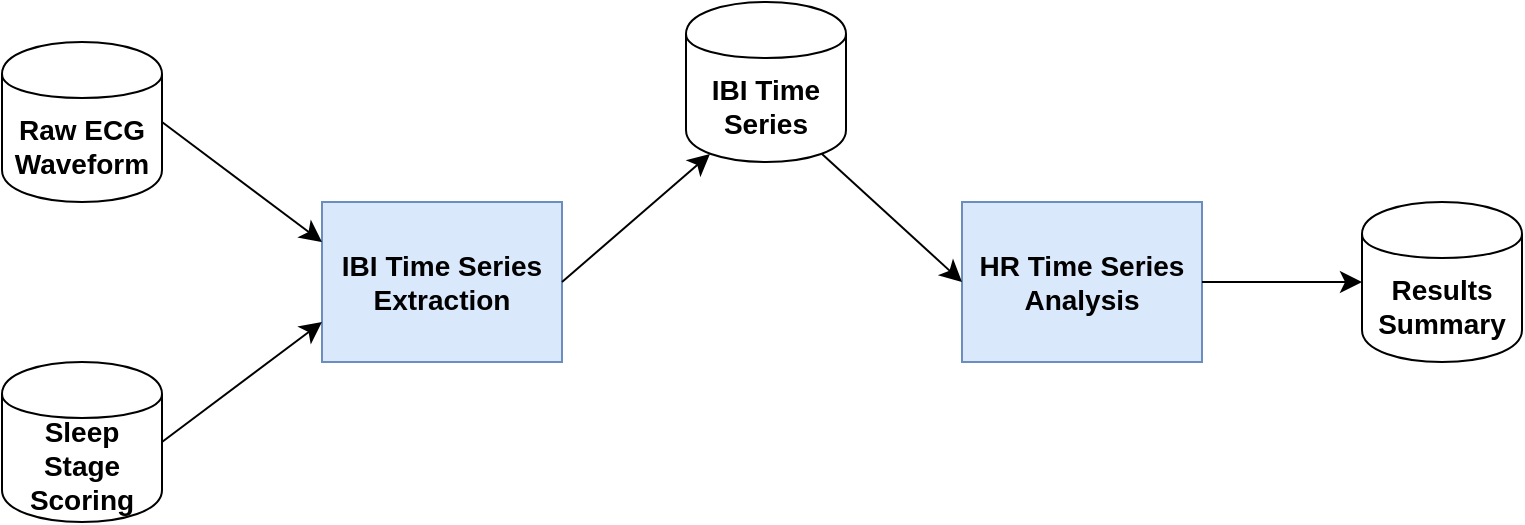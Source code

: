 <mxfile version="12.8.2" type="device"><diagram id="-7ERoDV2EgUq89tuoamc" name="Page-1"><mxGraphModel dx="867" dy="604" grid="1" gridSize="10" guides="1" tooltips="1" connect="1" arrows="1" fold="1" page="1" pageScale="1" pageWidth="850" pageHeight="1100" math="0" shadow="0"><root><mxCell id="0"/><mxCell id="1" parent="0"/><mxCell id="Db0dmxehe4iriaJH3LN1-2" value="&lt;font style=&quot;font-size: 14px&quot;&gt;&lt;b&gt;IBI Time Series Extraction&lt;/b&gt;&lt;/font&gt;" style="rounded=0;whiteSpace=wrap;html=1;fillColor=#dae8fc;strokeColor=#6c8ebf;" vertex="1" parent="1"><mxGeometry x="240" y="160" width="120" height="80" as="geometry"/></mxCell><mxCell id="Db0dmxehe4iriaJH3LN1-3" value="&lt;font style=&quot;font-size: 14px&quot;&gt;&lt;b&gt;HR Time Series Analysis&lt;/b&gt;&lt;/font&gt;" style="rounded=0;whiteSpace=wrap;html=1;fillColor=#dae8fc;strokeColor=#6c8ebf;" vertex="1" parent="1"><mxGeometry x="560" y="160" width="120" height="80" as="geometry"/></mxCell><mxCell id="Db0dmxehe4iriaJH3LN1-4" value="&lt;font style=&quot;font-size: 14px&quot;&gt;&lt;b&gt;Raw ECG Waveform&lt;/b&gt;&lt;/font&gt;" style="shape=cylinder;whiteSpace=wrap;html=1;boundedLbl=1;backgroundOutline=1;" vertex="1" parent="1"><mxGeometry x="80" y="80" width="80" height="80" as="geometry"/></mxCell><mxCell id="Db0dmxehe4iriaJH3LN1-5" value="&lt;font style=&quot;font-size: 14px&quot;&gt;&lt;b&gt;Sleep &lt;br&gt;Stage&lt;br&gt;Scoring&lt;/b&gt;&lt;/font&gt;" style="shape=cylinder;whiteSpace=wrap;html=1;boundedLbl=1;backgroundOutline=1;" vertex="1" parent="1"><mxGeometry x="80" y="240" width="80" height="80" as="geometry"/></mxCell><mxCell id="Db0dmxehe4iriaJH3LN1-6" value="&lt;font style=&quot;font-size: 14px&quot;&gt;&lt;b&gt;IBI Time Series&lt;/b&gt;&lt;/font&gt;" style="shape=cylinder;whiteSpace=wrap;html=1;boundedLbl=1;backgroundOutline=1;" vertex="1" parent="1"><mxGeometry x="422" y="60" width="80" height="80" as="geometry"/></mxCell><mxCell id="Db0dmxehe4iriaJH3LN1-7" value="" style="endArrow=classic;html=1;exitX=1;exitY=0.5;exitDx=0;exitDy=0;entryX=0;entryY=0.25;entryDx=0;entryDy=0;endSize=8;" edge="1" parent="1" source="Db0dmxehe4iriaJH3LN1-4" target="Db0dmxehe4iriaJH3LN1-2"><mxGeometry width="50" height="50" relative="1" as="geometry"><mxPoint x="400" y="360" as="sourcePoint"/><mxPoint x="450" y="310" as="targetPoint"/></mxGeometry></mxCell><mxCell id="Db0dmxehe4iriaJH3LN1-8" value="" style="endArrow=classic;html=1;exitX=1;exitY=0.5;exitDx=0;exitDy=0;entryX=0;entryY=0.75;entryDx=0;entryDy=0;endSize=8;" edge="1" parent="1" target="Db0dmxehe4iriaJH3LN1-2"><mxGeometry width="50" height="50" relative="1" as="geometry"><mxPoint x="160" y="280" as="sourcePoint"/><mxPoint x="240" y="340" as="targetPoint"/></mxGeometry></mxCell><mxCell id="Db0dmxehe4iriaJH3LN1-11" value="" style="endArrow=classic;html=1;exitX=1;exitY=0.5;exitDx=0;exitDy=0;entryX=0.15;entryY=0.95;entryDx=0;entryDy=0;endSize=8;entryPerimeter=0;" edge="1" parent="1" target="Db0dmxehe4iriaJH3LN1-6"><mxGeometry width="50" height="50" relative="1" as="geometry"><mxPoint x="360" y="200" as="sourcePoint"/><mxPoint x="440" y="140" as="targetPoint"/><Array as="points"/></mxGeometry></mxCell><mxCell id="Db0dmxehe4iriaJH3LN1-13" value="" style="endArrow=classic;html=1;exitX=0.85;exitY=0.95;exitDx=0;exitDy=0;entryX=0;entryY=0.5;entryDx=0;entryDy=0;endSize=8;exitPerimeter=0;" edge="1" parent="1" source="Db0dmxehe4iriaJH3LN1-6" target="Db0dmxehe4iriaJH3LN1-3"><mxGeometry width="50" height="50" relative="1" as="geometry"><mxPoint x="480" y="264" as="sourcePoint"/><mxPoint x="532" y="200" as="targetPoint"/><Array as="points"/></mxGeometry></mxCell><mxCell id="Db0dmxehe4iriaJH3LN1-14" value="&lt;span style=&quot;font-size: 14px&quot;&gt;&lt;b&gt;Results Summary&lt;/b&gt;&lt;/span&gt;" style="shape=cylinder;whiteSpace=wrap;html=1;boundedLbl=1;backgroundOutline=1;" vertex="1" parent="1"><mxGeometry x="760" y="160" width="80" height="80" as="geometry"/></mxCell><mxCell id="Db0dmxehe4iriaJH3LN1-15" value="" style="endArrow=classic;html=1;exitX=0.85;exitY=0.95;exitDx=0;exitDy=0;entryX=0;entryY=0.5;entryDx=0;entryDy=0;endSize=8;exitPerimeter=0;" edge="1" parent="1" target="Db0dmxehe4iriaJH3LN1-14"><mxGeometry width="50" height="50" relative="1" as="geometry"><mxPoint x="680" y="200" as="sourcePoint"/><mxPoint x="744" y="264" as="targetPoint"/><Array as="points"/></mxGeometry></mxCell></root></mxGraphModel></diagram></mxfile>